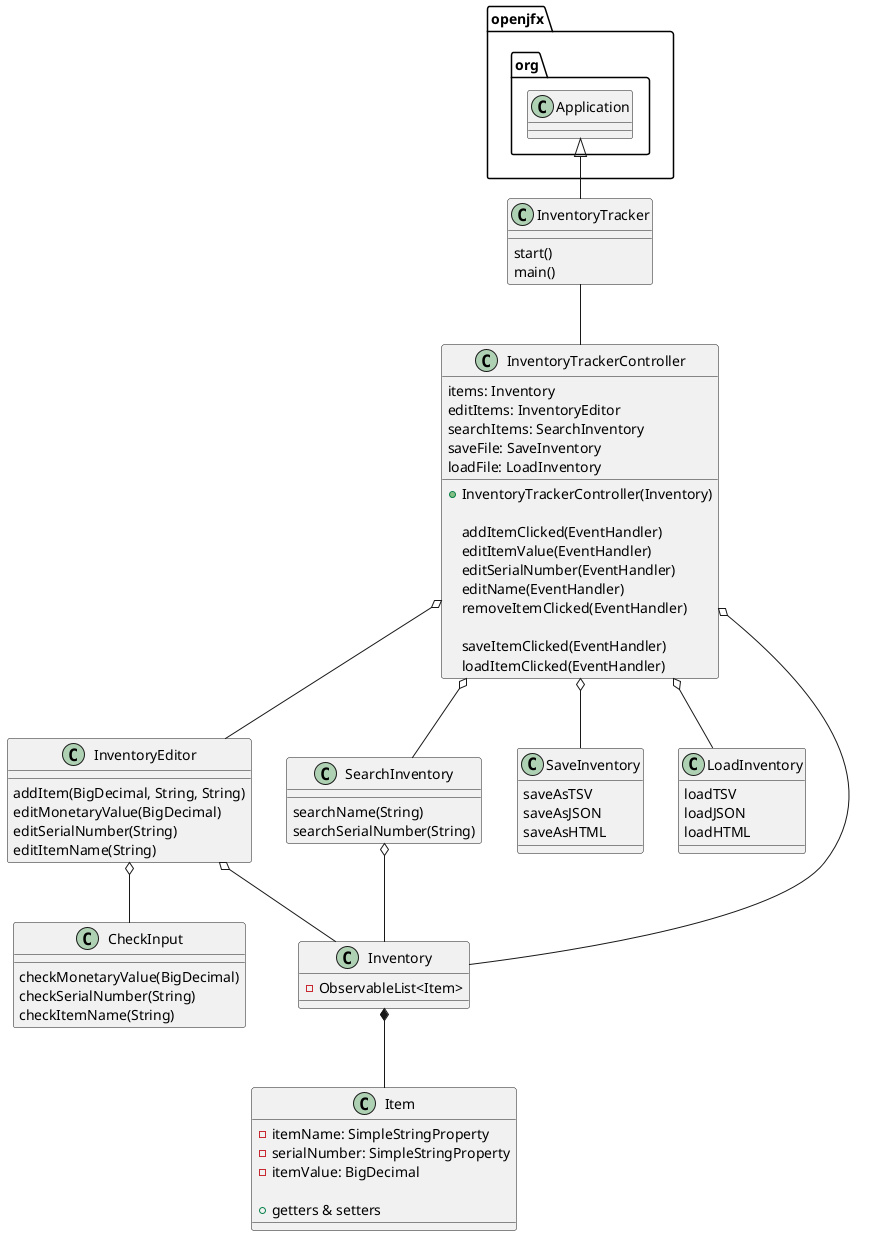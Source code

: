 @startuml
'https://plantuml.com/class-diagram

class InventoryTracker {
    start()
    main()
}


class InventoryTrackerController {
    items: Inventory
    editItems: InventoryEditor
    searchItems: SearchInventory
    saveFile: SaveInventory
    loadFile: LoadInventory

    + InventoryTrackerController(Inventory)

    addItemClicked(EventHandler)
    editItemValue(EventHandler)
    editSerialNumber(EventHandler)
    editName(EventHandler)
    removeItemClicked(EventHandler)

    saveItemClicked(EventHandler)
    loadItemClicked(EventHandler)
}


class InventoryEditor {
    addItem(BigDecimal, String, String)
    editMonetaryValue(BigDecimal)
    editSerialNumber(String)
    editItemName(String)
}

class CheckInput {
    checkMonetaryValue(BigDecimal)
    checkSerialNumber(String)
    checkItemName(String)
}

class SearchInventory {
    searchName(String)
    searchSerialNumber(String)
}

class SaveInventory {
    saveAsTSV
    saveAsJSON
    saveAsHTML
}

class LoadInventory {
    loadTSV
    loadJSON
    loadHTML
}

class Inventory {
    - ObservableList<Item>
}

class Item {
    - itemName: SimpleStringProperty
    - serialNumber: SimpleStringProperty
    - itemValue: BigDecimal

    + getters & setters
}


openjfx.org.Application <|-- InventoryTracker
InventoryTracker -- InventoryTrackerController

InventoryTrackerController o-- Inventory
InventoryTrackerController o-- InventoryEditor
InventoryTrackerController o-- SaveInventory
InventoryTrackerController o-- LoadInventory
InventoryTrackerController o-- SearchInventory

InventoryEditor o-- CheckInput

InventoryEditor o-- Inventory
SearchInventory o-- Inventory

Inventory *-- Item

@enduml